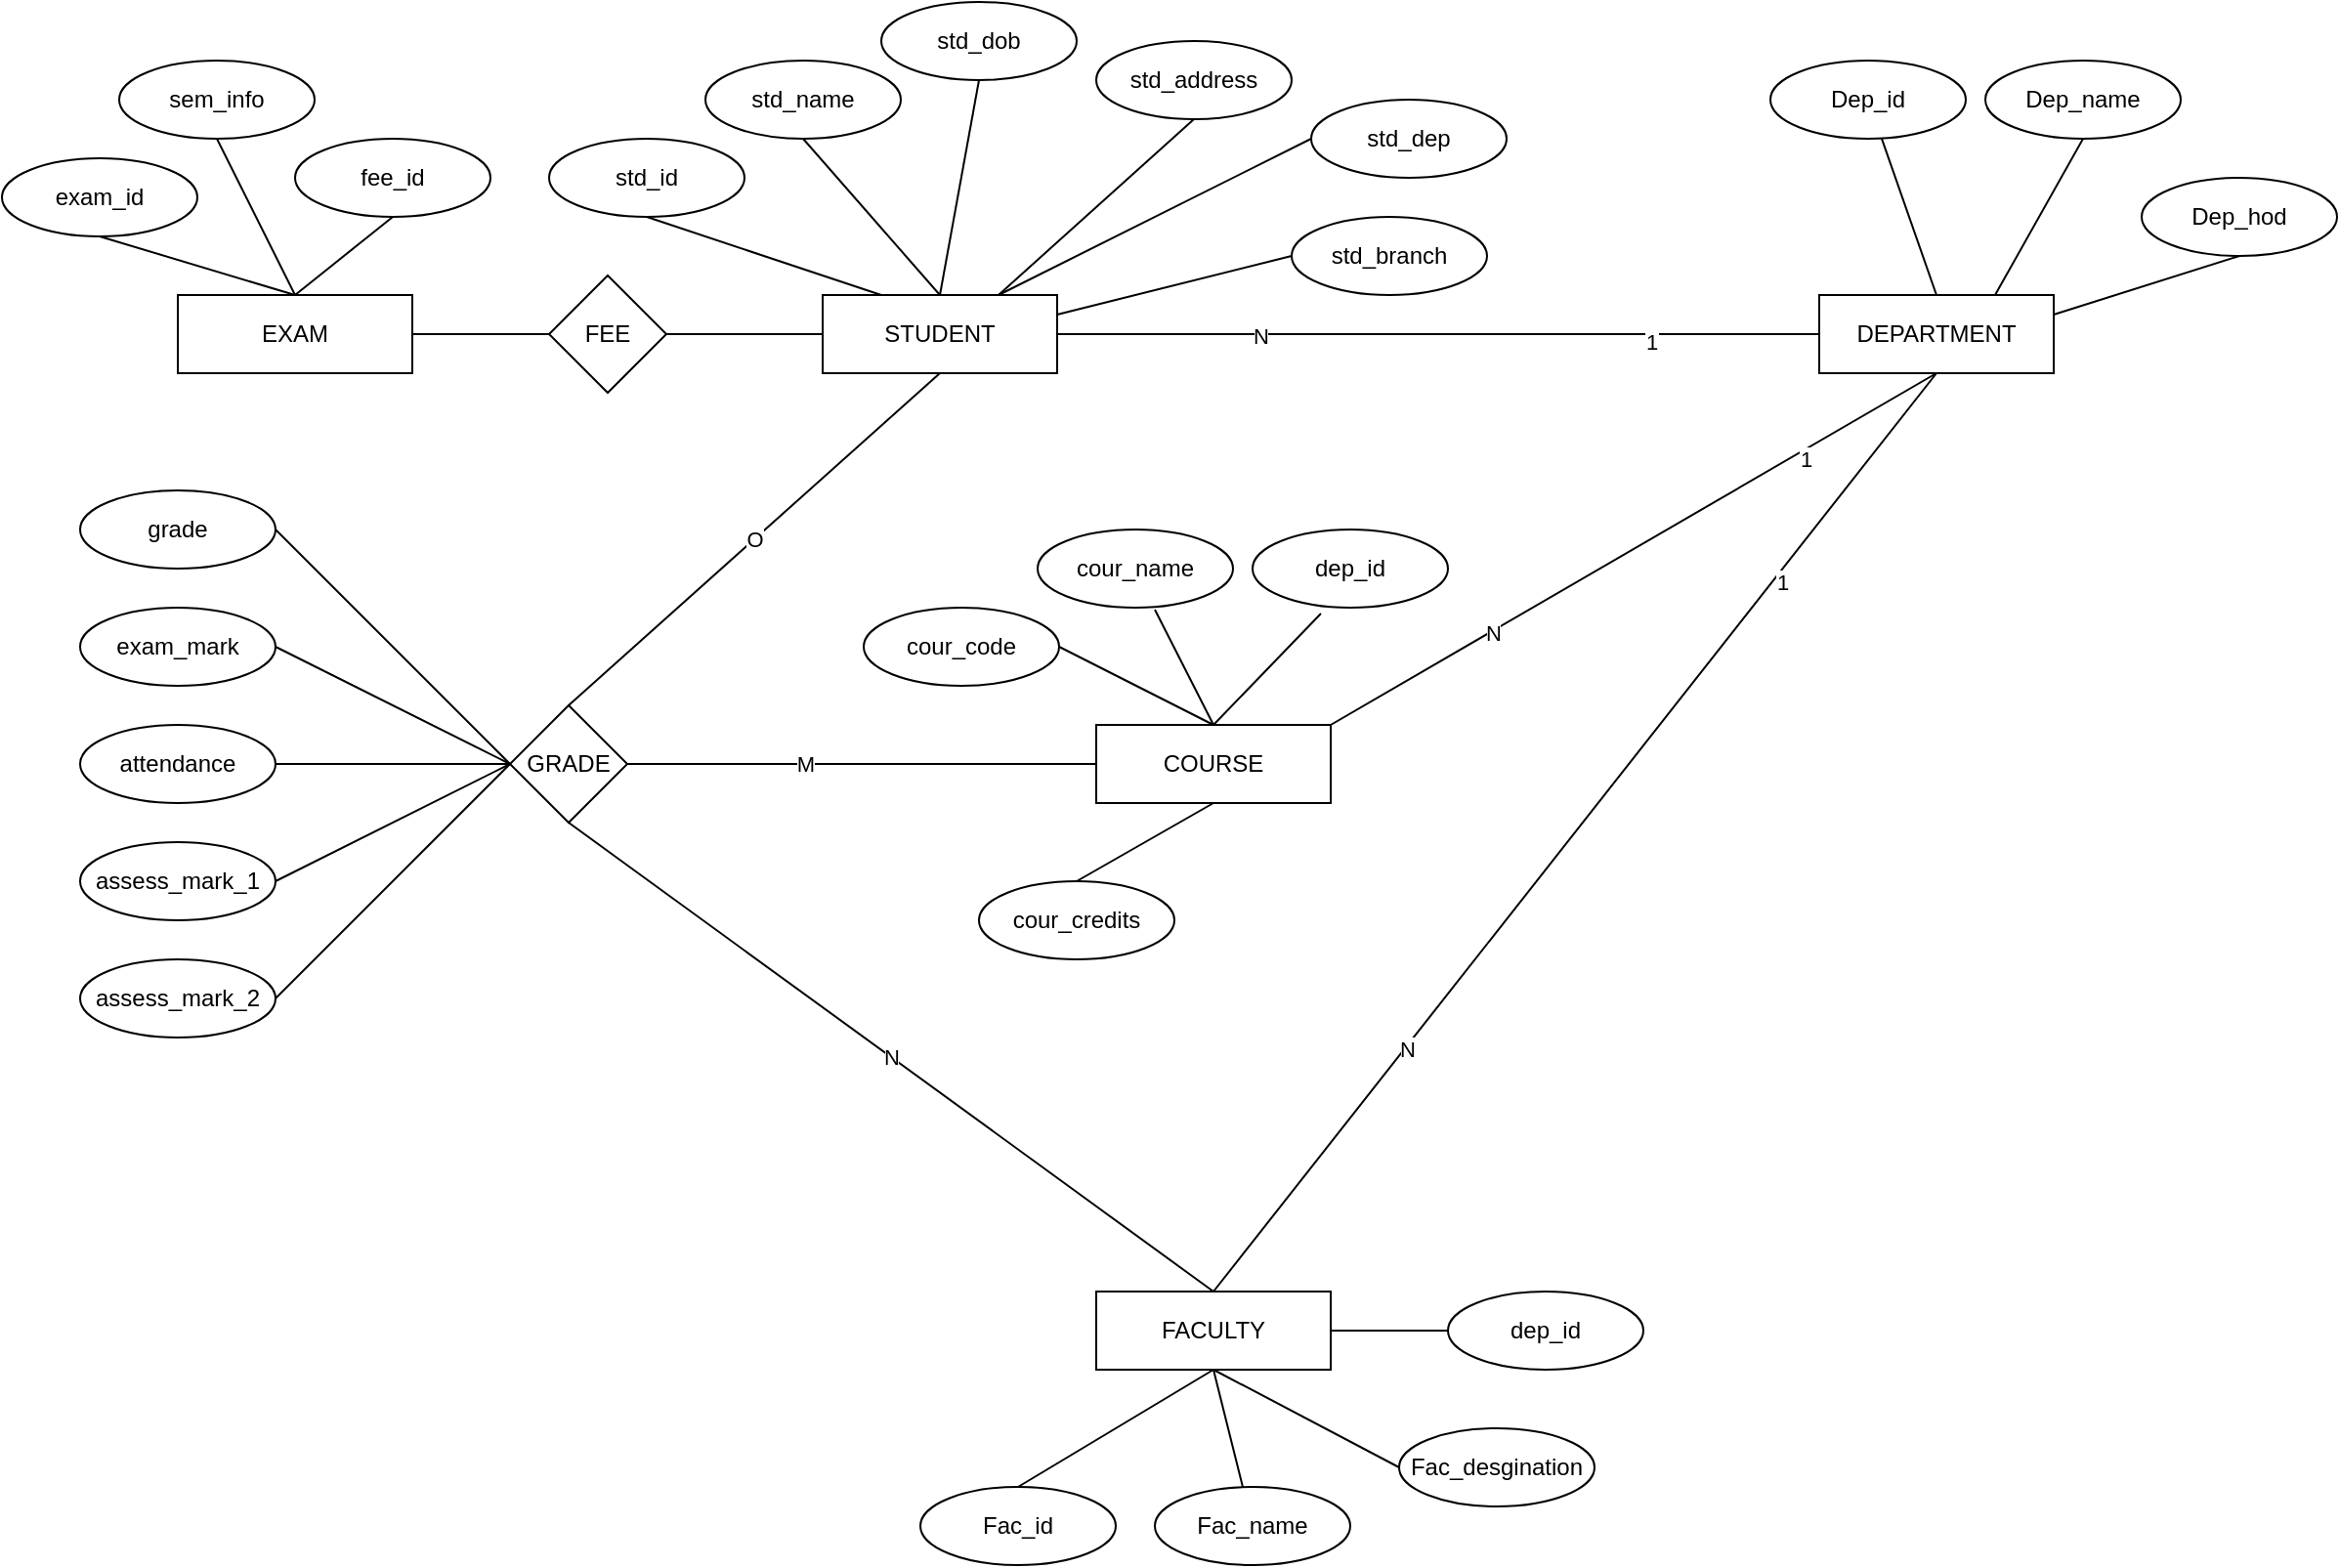 <mxfile version="13.9.9" type="device"><diagram id="-2JXipMburWrrlFVeirD" name="Page-1"><mxGraphModel dx="868" dy="510" grid="1" gridSize="10" guides="1" tooltips="1" connect="1" arrows="1" fold="1" page="1" pageScale="1" pageWidth="850" pageHeight="1100" math="0" shadow="0"><root><mxCell id="0"/><mxCell id="1" parent="0"/><mxCell id="iJ3A9KY5XQWokfICDANl-1" value="STUDENT" style="rounded=0;whiteSpace=wrap;html=1;" vertex="1" parent="1"><mxGeometry x="500" y="240" width="120" height="40" as="geometry"/></mxCell><mxCell id="iJ3A9KY5XQWokfICDANl-2" value="DEPARTMENT" style="rounded=0;whiteSpace=wrap;html=1;" vertex="1" parent="1"><mxGeometry x="1010" y="240" width="120" height="40" as="geometry"/></mxCell><mxCell id="iJ3A9KY5XQWokfICDANl-3" value="FACULTY" style="rounded=0;whiteSpace=wrap;html=1;" vertex="1" parent="1"><mxGeometry x="640" y="750" width="120" height="40" as="geometry"/></mxCell><mxCell id="iJ3A9KY5XQWokfICDANl-4" value="COURSE" style="rounded=0;whiteSpace=wrap;html=1;" vertex="1" parent="1"><mxGeometry x="640" y="460" width="120" height="40" as="geometry"/></mxCell><mxCell id="iJ3A9KY5XQWokfICDANl-5" value="" style="endArrow=none;html=1;exitX=1;exitY=0.5;exitDx=0;exitDy=0;entryX=0;entryY=0.5;entryDx=0;entryDy=0;" edge="1" parent="1" source="iJ3A9KY5XQWokfICDANl-1" target="iJ3A9KY5XQWokfICDANl-2"><mxGeometry width="50" height="50" relative="1" as="geometry"><mxPoint x="530" y="200" as="sourcePoint"/><mxPoint x="580" y="150" as="targetPoint"/></mxGeometry></mxCell><mxCell id="iJ3A9KY5XQWokfICDANl-6" value="1" style="edgeLabel;html=1;align=center;verticalAlign=middle;resizable=0;points=[];" vertex="1" connectable="0" parent="iJ3A9KY5XQWokfICDANl-5"><mxGeometry x="0.558" y="-3" relative="1" as="geometry"><mxPoint y="1" as="offset"/></mxGeometry></mxCell><mxCell id="iJ3A9KY5XQWokfICDANl-7" value="N" style="edgeLabel;html=1;align=center;verticalAlign=middle;resizable=0;points=[];" vertex="1" connectable="0" parent="iJ3A9KY5XQWokfICDANl-5"><mxGeometry x="-0.468" y="-1" relative="1" as="geometry"><mxPoint as="offset"/></mxGeometry></mxCell><mxCell id="iJ3A9KY5XQWokfICDANl-47" value="" style="endArrow=none;html=1;exitX=0.5;exitY=0;exitDx=0;exitDy=0;entryX=0.5;entryY=1;entryDx=0;entryDy=0;" edge="1" parent="1" source="iJ3A9KY5XQWokfICDANl-3" target="iJ3A9KY5XQWokfICDANl-2"><mxGeometry width="50" height="50" relative="1" as="geometry"><mxPoint x="630" y="270" as="sourcePoint"/><mxPoint x="775" y="270" as="targetPoint"/></mxGeometry></mxCell><mxCell id="iJ3A9KY5XQWokfICDANl-48" value="1" style="edgeLabel;html=1;align=center;verticalAlign=middle;resizable=0;points=[];" vertex="1" connectable="0" parent="iJ3A9KY5XQWokfICDANl-47"><mxGeometry x="0.558" y="-3" relative="1" as="geometry"><mxPoint y="1" as="offset"/></mxGeometry></mxCell><mxCell id="iJ3A9KY5XQWokfICDANl-49" value="N" style="edgeLabel;html=1;align=center;verticalAlign=middle;resizable=0;points=[];" vertex="1" connectable="0" parent="iJ3A9KY5XQWokfICDANl-47"><mxGeometry x="-0.468" y="-1" relative="1" as="geometry"><mxPoint as="offset"/></mxGeometry></mxCell><mxCell id="iJ3A9KY5XQWokfICDANl-54" value="GRADE" style="rhombus;whiteSpace=wrap;html=1;" vertex="1" parent="1"><mxGeometry x="340" y="450" width="60" height="60" as="geometry"/></mxCell><mxCell id="iJ3A9KY5XQWokfICDANl-56" value="" style="endArrow=none;html=1;exitX=0;exitY=0.5;exitDx=0;exitDy=0;entryX=1;entryY=0.5;entryDx=0;entryDy=0;" edge="1" parent="1" source="iJ3A9KY5XQWokfICDANl-4" target="iJ3A9KY5XQWokfICDANl-54"><mxGeometry width="50" height="50" relative="1" as="geometry"><mxPoint x="470" y="460" as="sourcePoint"/><mxPoint x="520" y="410" as="targetPoint"/></mxGeometry></mxCell><mxCell id="iJ3A9KY5XQWokfICDANl-58" value="M" style="edgeLabel;html=1;align=center;verticalAlign=middle;resizable=0;points=[];" vertex="1" connectable="0" parent="iJ3A9KY5XQWokfICDANl-56"><mxGeometry x="0.24" relative="1" as="geometry"><mxPoint as="offset"/></mxGeometry></mxCell><mxCell id="iJ3A9KY5XQWokfICDANl-57" value="N" style="endArrow=none;html=1;exitX=0.5;exitY=0;exitDx=0;exitDy=0;entryX=0.5;entryY=1;entryDx=0;entryDy=0;" edge="1" parent="1" source="iJ3A9KY5XQWokfICDANl-3" target="iJ3A9KY5XQWokfICDANl-54"><mxGeometry width="50" height="50" relative="1" as="geometry"><mxPoint x="470" y="480" as="sourcePoint"/><mxPoint x="570" y="420" as="targetPoint"/></mxGeometry></mxCell><mxCell id="iJ3A9KY5XQWokfICDANl-59" value="O" style="endArrow=none;html=1;exitX=0.5;exitY=0;exitDx=0;exitDy=0;entryX=0.5;entryY=1;entryDx=0;entryDy=0;" edge="1" parent="1" source="iJ3A9KY5XQWokfICDANl-54" target="iJ3A9KY5XQWokfICDANl-1"><mxGeometry width="50" height="50" relative="1" as="geometry"><mxPoint x="540" y="340" as="sourcePoint"/><mxPoint x="590" y="290" as="targetPoint"/></mxGeometry></mxCell><mxCell id="iJ3A9KY5XQWokfICDANl-61" value="" style="endArrow=none;html=1;entryX=0;entryY=0.5;entryDx=0;entryDy=0;exitX=1;exitY=0.5;exitDx=0;exitDy=0;" edge="1" parent="1" source="iJ3A9KY5XQWokfICDANl-63" target="iJ3A9KY5XQWokfICDANl-1"><mxGeometry width="50" height="50" relative="1" as="geometry"><mxPoint x="420" y="190" as="sourcePoint"/><mxPoint x="480" y="180" as="targetPoint"/></mxGeometry></mxCell><mxCell id="iJ3A9KY5XQWokfICDANl-62" value="EXAM" style="rounded=0;whiteSpace=wrap;html=1;" vertex="1" parent="1"><mxGeometry x="170" y="240" width="120" height="40" as="geometry"/></mxCell><mxCell id="iJ3A9KY5XQWokfICDANl-63" value="FEE" style="rhombus;whiteSpace=wrap;html=1;" vertex="1" parent="1"><mxGeometry x="360" y="230" width="60" height="60" as="geometry"/></mxCell><mxCell id="iJ3A9KY5XQWokfICDANl-65" value="" style="endArrow=none;html=1;exitX=1;exitY=0.5;exitDx=0;exitDy=0;entryX=0;entryY=0.5;entryDx=0;entryDy=0;" edge="1" parent="1" source="iJ3A9KY5XQWokfICDANl-62" target="iJ3A9KY5XQWokfICDANl-63"><mxGeometry width="50" height="50" relative="1" as="geometry"><mxPoint x="420" y="270" as="sourcePoint"/><mxPoint x="350" y="260" as="targetPoint"/></mxGeometry></mxCell><mxCell id="iJ3A9KY5XQWokfICDANl-66" value="Dep_name" style="ellipse;whiteSpace=wrap;html=1;" vertex="1" parent="1"><mxGeometry x="1095" y="120" width="100" height="40" as="geometry"/></mxCell><mxCell id="iJ3A9KY5XQWokfICDANl-68" value="Dep_id" style="ellipse;whiteSpace=wrap;html=1;" vertex="1" parent="1"><mxGeometry x="985" y="120" width="100" height="40" as="geometry"/></mxCell><mxCell id="iJ3A9KY5XQWokfICDANl-69" value="Dep_hod" style="ellipse;whiteSpace=wrap;html=1;" vertex="1" parent="1"><mxGeometry x="1175" y="180" width="100" height="40" as="geometry"/></mxCell><mxCell id="iJ3A9KY5XQWokfICDANl-70" value="" style="endArrow=none;html=1;exitX=0.5;exitY=0;exitDx=0;exitDy=0;" edge="1" parent="1" source="iJ3A9KY5XQWokfICDANl-2" target="iJ3A9KY5XQWokfICDANl-68"><mxGeometry width="50" height="50" relative="1" as="geometry"><mxPoint x="865" y="150" as="sourcePoint"/><mxPoint x="915" y="100" as="targetPoint"/></mxGeometry></mxCell><mxCell id="iJ3A9KY5XQWokfICDANl-71" value="" style="endArrow=none;html=1;exitX=0.75;exitY=0;exitDx=0;exitDy=0;entryX=0.5;entryY=1;entryDx=0;entryDy=0;" edge="1" parent="1" source="iJ3A9KY5XQWokfICDANl-2" target="iJ3A9KY5XQWokfICDANl-66"><mxGeometry width="50" height="50" relative="1" as="geometry"><mxPoint x="1080" y="240" as="sourcePoint"/><mxPoint x="1036.873" y="169.428" as="targetPoint"/></mxGeometry></mxCell><mxCell id="iJ3A9KY5XQWokfICDANl-72" value="" style="endArrow=none;html=1;exitX=1;exitY=0.25;exitDx=0;exitDy=0;entryX=0.5;entryY=1;entryDx=0;entryDy=0;" edge="1" parent="1" source="iJ3A9KY5XQWokfICDANl-2" target="iJ3A9KY5XQWokfICDANl-69"><mxGeometry width="50" height="50" relative="1" as="geometry"><mxPoint x="1110" y="240" as="sourcePoint"/><mxPoint x="1155" y="170" as="targetPoint"/></mxGeometry></mxCell><mxCell id="iJ3A9KY5XQWokfICDANl-73" value="" style="endArrow=none;html=1;exitX=1;exitY=0;exitDx=0;exitDy=0;entryX=0.5;entryY=1;entryDx=0;entryDy=0;" edge="1" parent="1" source="iJ3A9KY5XQWokfICDANl-4" target="iJ3A9KY5XQWokfICDANl-2"><mxGeometry width="50" height="50" relative="1" as="geometry"><mxPoint x="630" y="270" as="sourcePoint"/><mxPoint x="775" y="270" as="targetPoint"/></mxGeometry></mxCell><mxCell id="iJ3A9KY5XQWokfICDANl-74" value="1" style="edgeLabel;html=1;align=center;verticalAlign=middle;resizable=0;points=[];" vertex="1" connectable="0" parent="iJ3A9KY5XQWokfICDANl-73"><mxGeometry x="0.558" y="-3" relative="1" as="geometry"><mxPoint y="1" as="offset"/></mxGeometry></mxCell><mxCell id="iJ3A9KY5XQWokfICDANl-75" value="N" style="edgeLabel;html=1;align=center;verticalAlign=middle;resizable=0;points=[];" vertex="1" connectable="0" parent="iJ3A9KY5XQWokfICDANl-73"><mxGeometry x="-0.468" y="-1" relative="1" as="geometry"><mxPoint as="offset"/></mxGeometry></mxCell><mxCell id="iJ3A9KY5XQWokfICDANl-76" value="Fac_id" style="ellipse;whiteSpace=wrap;html=1;" vertex="1" parent="1"><mxGeometry x="550" y="850" width="100" height="40" as="geometry"/></mxCell><mxCell id="iJ3A9KY5XQWokfICDANl-77" value="Fac_name" style="ellipse;whiteSpace=wrap;html=1;" vertex="1" parent="1"><mxGeometry x="670" y="850" width="100" height="40" as="geometry"/></mxCell><mxCell id="iJ3A9KY5XQWokfICDANl-78" value="Fac_desgination" style="ellipse;whiteSpace=wrap;html=1;" vertex="1" parent="1"><mxGeometry x="795" y="820" width="100" height="40" as="geometry"/></mxCell><mxCell id="iJ3A9KY5XQWokfICDANl-79" value="" style="endArrow=none;html=1;exitX=0.5;exitY=0;exitDx=0;exitDy=0;entryX=0.5;entryY=1;entryDx=0;entryDy=0;" edge="1" parent="1" source="iJ3A9KY5XQWokfICDANl-76" target="iJ3A9KY5XQWokfICDANl-3"><mxGeometry width="50" height="50" relative="1" as="geometry"><mxPoint x="530" y="850" as="sourcePoint"/><mxPoint x="580" y="800" as="targetPoint"/></mxGeometry></mxCell><mxCell id="iJ3A9KY5XQWokfICDANl-80" value="" style="endArrow=none;html=1;entryX=0.5;entryY=1;entryDx=0;entryDy=0;" edge="1" parent="1" source="iJ3A9KY5XQWokfICDANl-77" target="iJ3A9KY5XQWokfICDANl-3"><mxGeometry width="50" height="50" relative="1" as="geometry"><mxPoint x="610" y="860" as="sourcePoint"/><mxPoint x="710" y="820" as="targetPoint"/></mxGeometry></mxCell><mxCell id="iJ3A9KY5XQWokfICDANl-81" value="" style="endArrow=none;html=1;entryX=0.5;entryY=1;entryDx=0;entryDy=0;exitX=0;exitY=0.5;exitDx=0;exitDy=0;" edge="1" parent="1" source="iJ3A9KY5XQWokfICDANl-78" target="iJ3A9KY5XQWokfICDANl-3"><mxGeometry width="50" height="50" relative="1" as="geometry"><mxPoint x="723.392" y="860.175" as="sourcePoint"/><mxPoint x="710" y="820" as="targetPoint"/></mxGeometry></mxCell><mxCell id="iJ3A9KY5XQWokfICDANl-82" value="dep_id" style="ellipse;whiteSpace=wrap;html=1;" vertex="1" parent="1"><mxGeometry x="820" y="750" width="100" height="40" as="geometry"/></mxCell><mxCell id="iJ3A9KY5XQWokfICDANl-83" value="" style="endArrow=none;html=1;entryX=1;entryY=0.5;entryDx=0;entryDy=0;exitX=0;exitY=0.5;exitDx=0;exitDy=0;" edge="1" parent="1" source="iJ3A9KY5XQWokfICDANl-82" target="iJ3A9KY5XQWokfICDANl-3"><mxGeometry width="50" height="50" relative="1" as="geometry"><mxPoint x="805" y="850" as="sourcePoint"/><mxPoint x="710" y="820" as="targetPoint"/></mxGeometry></mxCell><mxCell id="iJ3A9KY5XQWokfICDANl-88" value="cour_code" style="ellipse;whiteSpace=wrap;html=1;" vertex="1" parent="1"><mxGeometry x="521" y="400" width="100" height="40" as="geometry"/></mxCell><mxCell id="iJ3A9KY5XQWokfICDANl-89" value="cour_name" style="ellipse;whiteSpace=wrap;html=1;" vertex="1" parent="1"><mxGeometry x="610" y="360" width="100" height="40" as="geometry"/></mxCell><mxCell id="iJ3A9KY5XQWokfICDANl-90" value="dep_id" style="ellipse;whiteSpace=wrap;html=1;" vertex="1" parent="1"><mxGeometry x="720" y="360" width="100" height="40" as="geometry"/></mxCell><mxCell id="iJ3A9KY5XQWokfICDANl-91" value="cour_credits" style="ellipse;whiteSpace=wrap;html=1;" vertex="1" parent="1"><mxGeometry x="580" y="540" width="100" height="40" as="geometry"/></mxCell><mxCell id="iJ3A9KY5XQWokfICDANl-92" value="" style="endArrow=none;html=1;exitX=0.5;exitY=0;exitDx=0;exitDy=0;entryX=0.6;entryY=1.025;entryDx=0;entryDy=0;entryPerimeter=0;" edge="1" parent="1" source="iJ3A9KY5XQWokfICDANl-4" target="iJ3A9KY5XQWokfICDANl-89"><mxGeometry width="50" height="50" relative="1" as="geometry"><mxPoint x="650" y="450" as="sourcePoint"/><mxPoint x="700" y="400" as="targetPoint"/></mxGeometry></mxCell><mxCell id="iJ3A9KY5XQWokfICDANl-93" value="" style="endArrow=none;html=1;exitX=0.5;exitY=0;exitDx=0;exitDy=0;entryX=0.35;entryY=1.075;entryDx=0;entryDy=0;entryPerimeter=0;" edge="1" parent="1" source="iJ3A9KY5XQWokfICDANl-4" target="iJ3A9KY5XQWokfICDANl-90"><mxGeometry width="50" height="50" relative="1" as="geometry"><mxPoint x="710" y="470" as="sourcePoint"/><mxPoint x="680" y="411" as="targetPoint"/></mxGeometry></mxCell><mxCell id="iJ3A9KY5XQWokfICDANl-94" value="" style="endArrow=none;html=1;exitX=0.5;exitY=0;exitDx=0;exitDy=0;entryX=1;entryY=0.5;entryDx=0;entryDy=0;" edge="1" parent="1" source="iJ3A9KY5XQWokfICDANl-4" target="iJ3A9KY5XQWokfICDANl-88"><mxGeometry width="50" height="50" relative="1" as="geometry"><mxPoint x="710" y="470" as="sourcePoint"/><mxPoint x="680" y="411" as="targetPoint"/></mxGeometry></mxCell><mxCell id="iJ3A9KY5XQWokfICDANl-95" value="" style="endArrow=none;html=1;exitX=0.5;exitY=1;exitDx=0;exitDy=0;entryX=0.5;entryY=0;entryDx=0;entryDy=0;" edge="1" parent="1" source="iJ3A9KY5XQWokfICDANl-4" target="iJ3A9KY5XQWokfICDANl-91"><mxGeometry width="50" height="50" relative="1" as="geometry"><mxPoint x="710" y="470" as="sourcePoint"/><mxPoint x="631" y="430" as="targetPoint"/></mxGeometry></mxCell><mxCell id="iJ3A9KY5XQWokfICDANl-96" value="std_id&lt;span style=&quot;color: rgba(0 , 0 , 0 , 0) ; font-family: monospace ; font-size: 0px&quot;&gt;%3CmxGraphModel%3E%3Croot%3E%3CmxCell%20id%3D%220%22%2F%3E%3CmxCell%20id%3D%221%22%20parent%3D%220%22%2F%3E%3CmxCell%20id%3D%222%22%20value%3D%22cour_code%22%20style%3D%22ellipse%3BwhiteSpace%3Dwrap%3Bhtml%3D1%3B%22%20vertex%3D%221%22%20parent%3D%221%22%3E%3CmxGeometry%20x%3D%22521%22%20y%3D%22400%22%20width%3D%22100%22%20height%3D%2240%22%20as%3D%22geometry%22%2F%3E%3C%2FmxCell%3E%3C%2Froot%3E%3C%2FmxGraphModel%3E&lt;/span&gt;" style="ellipse;whiteSpace=wrap;html=1;" vertex="1" parent="1"><mxGeometry x="360" y="160" width="100" height="40" as="geometry"/></mxCell><mxCell id="iJ3A9KY5XQWokfICDANl-97" value="std_name&lt;span style=&quot;color: rgba(0 , 0 , 0 , 0) ; font-family: monospace ; font-size: 0px&quot;&gt;%3CmxGraphModel%3E%3Croot%3E%3CmxCell%20id%3D%220%22%2F%3E%3CmxCell%20id%3D%221%22%20parent%3D%220%22%2F%3E%3CmxCell%20id%3D%222%22%20value%3D%22cour_code%22%20style%3D%22ellipse%3BwhiteSpace%3Dwrap%3Bhtml%3D1%3B%22%20vertex%3D%221%22%20parent%3D%221%22%3E%3CmxGeometry%20x%3D%22521%22%20y%3D%22400%22%20width%3D%22100%22%20height%3D%2240%22%20as%3D%22geometry%22%2F%3E%3C%2FmxCell%3E%3C%2Froot%3E%3C%2FmxGraphModel%&lt;/span&gt;" style="ellipse;whiteSpace=wrap;html=1;" vertex="1" parent="1"><mxGeometry x="440" y="120" width="100" height="40" as="geometry"/></mxCell><mxCell id="iJ3A9KY5XQWokfICDANl-98" value="std_dob" style="ellipse;whiteSpace=wrap;html=1;" vertex="1" parent="1"><mxGeometry x="530" y="90" width="100" height="40" as="geometry"/></mxCell><mxCell id="iJ3A9KY5XQWokfICDANl-99" value="std_address" style="ellipse;whiteSpace=wrap;html=1;" vertex="1" parent="1"><mxGeometry x="640" y="110" width="100" height="40" as="geometry"/></mxCell><mxCell id="iJ3A9KY5XQWokfICDANl-100" value="std_dep" style="ellipse;whiteSpace=wrap;html=1;" vertex="1" parent="1"><mxGeometry x="750" y="140" width="100" height="40" as="geometry"/></mxCell><mxCell id="iJ3A9KY5XQWokfICDANl-101" value="std_branch" style="ellipse;whiteSpace=wrap;html=1;" vertex="1" parent="1"><mxGeometry x="740" y="200" width="100" height="40" as="geometry"/></mxCell><mxCell id="iJ3A9KY5XQWokfICDANl-106" value="" style="endArrow=none;html=1;exitX=0.25;exitY=0;exitDx=0;exitDy=0;entryX=0.5;entryY=1;entryDx=0;entryDy=0;" edge="1" parent="1" source="iJ3A9KY5XQWokfICDANl-1" target="iJ3A9KY5XQWokfICDANl-96"><mxGeometry width="50" height="50" relative="1" as="geometry"><mxPoint x="620" y="230" as="sourcePoint"/><mxPoint x="670" y="180" as="targetPoint"/></mxGeometry></mxCell><mxCell id="iJ3A9KY5XQWokfICDANl-107" value="" style="endArrow=none;html=1;exitX=0.5;exitY=0;exitDx=0;exitDy=0;entryX=0.5;entryY=1;entryDx=0;entryDy=0;" edge="1" parent="1" source="iJ3A9KY5XQWokfICDANl-1" target="iJ3A9KY5XQWokfICDANl-97"><mxGeometry width="50" height="50" relative="1" as="geometry"><mxPoint x="630" y="240" as="sourcePoint"/><mxPoint x="680" y="190" as="targetPoint"/></mxGeometry></mxCell><mxCell id="iJ3A9KY5XQWokfICDANl-108" value="" style="endArrow=none;html=1;exitX=0.5;exitY=0;exitDx=0;exitDy=0;entryX=0.5;entryY=1;entryDx=0;entryDy=0;" edge="1" parent="1" source="iJ3A9KY5XQWokfICDANl-1" target="iJ3A9KY5XQWokfICDANl-98"><mxGeometry width="50" height="50" relative="1" as="geometry"><mxPoint x="640" y="250" as="sourcePoint"/><mxPoint x="690" y="200" as="targetPoint"/></mxGeometry></mxCell><mxCell id="iJ3A9KY5XQWokfICDANl-109" value="" style="endArrow=none;html=1;exitX=0.75;exitY=0;exitDx=0;exitDy=0;entryX=0.5;entryY=1;entryDx=0;entryDy=0;" edge="1" parent="1" source="iJ3A9KY5XQWokfICDANl-1" target="iJ3A9KY5XQWokfICDANl-99"><mxGeometry width="50" height="50" relative="1" as="geometry"><mxPoint x="650" y="260" as="sourcePoint"/><mxPoint x="700" y="210" as="targetPoint"/></mxGeometry></mxCell><mxCell id="iJ3A9KY5XQWokfICDANl-110" value="" style="endArrow=none;html=1;exitX=0.75;exitY=0;exitDx=0;exitDy=0;entryX=0;entryY=0.5;entryDx=0;entryDy=0;" edge="1" parent="1" source="iJ3A9KY5XQWokfICDANl-1" target="iJ3A9KY5XQWokfICDANl-100"><mxGeometry width="50" height="50" relative="1" as="geometry"><mxPoint x="660" y="270" as="sourcePoint"/><mxPoint x="710" y="220" as="targetPoint"/></mxGeometry></mxCell><mxCell id="iJ3A9KY5XQWokfICDANl-111" value="" style="endArrow=none;html=1;exitX=1;exitY=0.25;exitDx=0;exitDy=0;entryX=0;entryY=0.5;entryDx=0;entryDy=0;" edge="1" parent="1" source="iJ3A9KY5XQWokfICDANl-1" target="iJ3A9KY5XQWokfICDANl-101"><mxGeometry width="50" height="50" relative="1" as="geometry"><mxPoint x="670" y="280" as="sourcePoint"/><mxPoint x="720" y="230" as="targetPoint"/></mxGeometry></mxCell><mxCell id="iJ3A9KY5XQWokfICDANl-112" value="attendance" style="ellipse;whiteSpace=wrap;html=1;" vertex="1" parent="1"><mxGeometry x="120" y="460" width="100" height="40" as="geometry"/></mxCell><mxCell id="iJ3A9KY5XQWokfICDANl-113" value="assess_mark_1" style="ellipse;whiteSpace=wrap;html=1;" vertex="1" parent="1"><mxGeometry x="120" y="520" width="100" height="40" as="geometry"/></mxCell><mxCell id="iJ3A9KY5XQWokfICDANl-114" value="assess_mark_2" style="ellipse;whiteSpace=wrap;html=1;" vertex="1" parent="1"><mxGeometry x="120" y="580" width="100" height="40" as="geometry"/></mxCell><mxCell id="iJ3A9KY5XQWokfICDANl-115" value="exam_mark" style="ellipse;whiteSpace=wrap;html=1;" vertex="1" parent="1"><mxGeometry x="120" y="400" width="100" height="40" as="geometry"/></mxCell><mxCell id="iJ3A9KY5XQWokfICDANl-116" value="" style="endArrow=none;html=1;exitX=1;exitY=0.5;exitDx=0;exitDy=0;entryX=0;entryY=0.5;entryDx=0;entryDy=0;" edge="1" parent="1" source="iJ3A9KY5XQWokfICDANl-115" target="iJ3A9KY5XQWokfICDANl-54"><mxGeometry width="50" height="50" relative="1" as="geometry"><mxPoint x="240" y="470" as="sourcePoint"/><mxPoint x="290" y="420" as="targetPoint"/></mxGeometry></mxCell><mxCell id="iJ3A9KY5XQWokfICDANl-117" value="" style="endArrow=none;html=1;exitX=1;exitY=0.5;exitDx=0;exitDy=0;entryX=0;entryY=0.5;entryDx=0;entryDy=0;" edge="1" parent="1" source="iJ3A9KY5XQWokfICDANl-112" target="iJ3A9KY5XQWokfICDANl-54"><mxGeometry width="50" height="50" relative="1" as="geometry"><mxPoint x="230" y="430" as="sourcePoint"/><mxPoint x="350" y="480" as="targetPoint"/></mxGeometry></mxCell><mxCell id="iJ3A9KY5XQWokfICDANl-118" value="" style="endArrow=none;html=1;exitX=1;exitY=0.5;exitDx=0;exitDy=0;entryX=0;entryY=0.5;entryDx=0;entryDy=0;" edge="1" parent="1" source="iJ3A9KY5XQWokfICDANl-113" target="iJ3A9KY5XQWokfICDANl-54"><mxGeometry width="50" height="50" relative="1" as="geometry"><mxPoint x="230" y="490" as="sourcePoint"/><mxPoint x="360" y="490" as="targetPoint"/></mxGeometry></mxCell><mxCell id="iJ3A9KY5XQWokfICDANl-119" value="" style="endArrow=none;html=1;exitX=1;exitY=0.5;exitDx=0;exitDy=0;entryX=0;entryY=0.5;entryDx=0;entryDy=0;" edge="1" parent="1" source="iJ3A9KY5XQWokfICDANl-114" target="iJ3A9KY5XQWokfICDANl-54"><mxGeometry width="50" height="50" relative="1" as="geometry"><mxPoint x="230" y="550" as="sourcePoint"/><mxPoint x="350" y="490" as="targetPoint"/></mxGeometry></mxCell><mxCell id="iJ3A9KY5XQWokfICDANl-120" value="grade" style="ellipse;whiteSpace=wrap;html=1;" vertex="1" parent="1"><mxGeometry x="120" y="340" width="100" height="40" as="geometry"/></mxCell><mxCell id="iJ3A9KY5XQWokfICDANl-121" value="" style="endArrow=none;html=1;exitX=1;exitY=0.5;exitDx=0;exitDy=0;" edge="1" parent="1" source="iJ3A9KY5XQWokfICDANl-120"><mxGeometry width="50" height="50" relative="1" as="geometry"><mxPoint x="230" y="550" as="sourcePoint"/><mxPoint x="340" y="480" as="targetPoint"/></mxGeometry></mxCell><mxCell id="iJ3A9KY5XQWokfICDANl-122" value="exam_id&lt;span style=&quot;color: rgba(0 , 0 , 0 , 0) ; font-family: monospace ; font-size: 0px&quot;&gt;%3CmxGraphModel%3E%3Croot%3E%3CmxCell%20id%3D%220%22%2F%3E%3CmxCell%20id%3D%221%22%20parent%3D%220%22%2F%3E%3CmxCell%20id%3D%222%22%20value%3D%22cour_code%22%20style%3D%22ellipse%3BwhiteSpace%3Dwrap%3Bhtml%3D1%3B%22%20vertex%3D%221%22%20parent%3D%221%22%3E%3CmxGeometry%20x%3D%22521%22%20y%3D%22400%22%20width%3D%22100%22%20height%3D%2240%22%20as%3D%22geometry%22%2F%3E%3C%2FmxCell%3E%3C%2Froot%3E%3C%2FmxGraphModel%3E&lt;/span&gt;" style="ellipse;whiteSpace=wrap;html=1;" vertex="1" parent="1"><mxGeometry x="80" y="170" width="100" height="40" as="geometry"/></mxCell><mxCell id="iJ3A9KY5XQWokfICDANl-123" value="sem_info" style="ellipse;whiteSpace=wrap;html=1;" vertex="1" parent="1"><mxGeometry x="140" y="120" width="100" height="40" as="geometry"/></mxCell><mxCell id="iJ3A9KY5XQWokfICDANl-124" value="fee_id" style="ellipse;whiteSpace=wrap;html=1;" vertex="1" parent="1"><mxGeometry x="230" y="160" width="100" height="40" as="geometry"/></mxCell><mxCell id="iJ3A9KY5XQWokfICDANl-125" value="" style="endArrow=none;html=1;exitX=0.5;exitY=1;exitDx=0;exitDy=0;entryX=0.5;entryY=0;entryDx=0;entryDy=0;" edge="1" parent="1" source="iJ3A9KY5XQWokfICDANl-124" target="iJ3A9KY5XQWokfICDANl-62"><mxGeometry width="50" height="50" relative="1" as="geometry"><mxPoint x="230" y="370" as="sourcePoint"/><mxPoint x="350" y="490" as="targetPoint"/></mxGeometry></mxCell><mxCell id="iJ3A9KY5XQWokfICDANl-126" value="" style="endArrow=none;html=1;exitX=0.5;exitY=1;exitDx=0;exitDy=0;entryX=0.5;entryY=0;entryDx=0;entryDy=0;" edge="1" parent="1" source="iJ3A9KY5XQWokfICDANl-123" target="iJ3A9KY5XQWokfICDANl-62"><mxGeometry width="50" height="50" relative="1" as="geometry"><mxPoint x="290" y="210" as="sourcePoint"/><mxPoint x="240" y="250" as="targetPoint"/></mxGeometry></mxCell><mxCell id="iJ3A9KY5XQWokfICDANl-127" value="" style="endArrow=none;html=1;exitX=0.5;exitY=1;exitDx=0;exitDy=0;entryX=0.5;entryY=0;entryDx=0;entryDy=0;" edge="1" parent="1" source="iJ3A9KY5XQWokfICDANl-122" target="iJ3A9KY5XQWokfICDANl-62"><mxGeometry width="50" height="50" relative="1" as="geometry"><mxPoint x="200" y="170" as="sourcePoint"/><mxPoint x="240" y="250" as="targetPoint"/></mxGeometry></mxCell></root></mxGraphModel></diagram></mxfile>